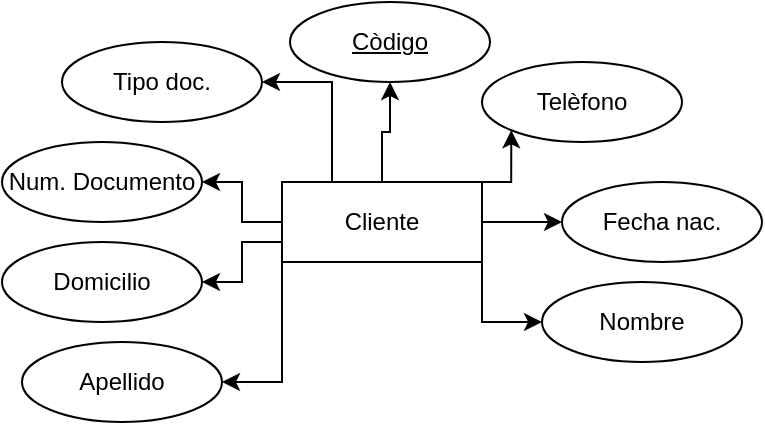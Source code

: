 <mxfile version="24.7.7">
  <diagram name="Página-1" id="P5c0FWFeJ3ZNZE-DL25P">
    <mxGraphModel dx="880" dy="484" grid="1" gridSize="10" guides="1" tooltips="1" connect="1" arrows="1" fold="1" page="1" pageScale="1" pageWidth="827" pageHeight="1169" math="0" shadow="0">
      <root>
        <mxCell id="0" />
        <mxCell id="1" parent="0" />
        <mxCell id="ef4U0fE2WmG1Bs9EdzK9-7" style="edgeStyle=orthogonalEdgeStyle;rounded=0;orthogonalLoop=1;jettySize=auto;html=1;entryX=0.5;entryY=1;entryDx=0;entryDy=0;" edge="1" parent="1" source="ef4U0fE2WmG1Bs9EdzK9-4" target="ef4U0fE2WmG1Bs9EdzK9-5">
          <mxGeometry relative="1" as="geometry" />
        </mxCell>
        <mxCell id="ef4U0fE2WmG1Bs9EdzK9-15" style="edgeStyle=orthogonalEdgeStyle;rounded=0;orthogonalLoop=1;jettySize=auto;html=1;exitX=0.25;exitY=0;exitDx=0;exitDy=0;entryX=1;entryY=0.5;entryDx=0;entryDy=0;" edge="1" parent="1" source="ef4U0fE2WmG1Bs9EdzK9-4" target="ef4U0fE2WmG1Bs9EdzK9-8">
          <mxGeometry relative="1" as="geometry" />
        </mxCell>
        <mxCell id="ef4U0fE2WmG1Bs9EdzK9-17" style="edgeStyle=orthogonalEdgeStyle;rounded=0;orthogonalLoop=1;jettySize=auto;html=1;entryX=1;entryY=0.5;entryDx=0;entryDy=0;" edge="1" parent="1" source="ef4U0fE2WmG1Bs9EdzK9-4" target="ef4U0fE2WmG1Bs9EdzK9-9">
          <mxGeometry relative="1" as="geometry" />
        </mxCell>
        <mxCell id="ef4U0fE2WmG1Bs9EdzK9-18" style="edgeStyle=orthogonalEdgeStyle;rounded=0;orthogonalLoop=1;jettySize=auto;html=1;exitX=0;exitY=0.75;exitDx=0;exitDy=0;" edge="1" parent="1" source="ef4U0fE2WmG1Bs9EdzK9-4" target="ef4U0fE2WmG1Bs9EdzK9-12">
          <mxGeometry relative="1" as="geometry" />
        </mxCell>
        <mxCell id="ef4U0fE2WmG1Bs9EdzK9-22" style="edgeStyle=orthogonalEdgeStyle;rounded=0;orthogonalLoop=1;jettySize=auto;html=1;exitX=1;exitY=0.5;exitDx=0;exitDy=0;entryX=0;entryY=0.5;entryDx=0;entryDy=0;" edge="1" parent="1" source="ef4U0fE2WmG1Bs9EdzK9-4" target="ef4U0fE2WmG1Bs9EdzK9-14">
          <mxGeometry relative="1" as="geometry" />
        </mxCell>
        <mxCell id="ef4U0fE2WmG1Bs9EdzK9-23" style="edgeStyle=orthogonalEdgeStyle;rounded=0;orthogonalLoop=1;jettySize=auto;html=1;exitX=1;exitY=0;exitDx=0;exitDy=0;entryX=0;entryY=1;entryDx=0;entryDy=0;" edge="1" parent="1" source="ef4U0fE2WmG1Bs9EdzK9-4" target="ef4U0fE2WmG1Bs9EdzK9-13">
          <mxGeometry relative="1" as="geometry" />
        </mxCell>
        <mxCell id="ef4U0fE2WmG1Bs9EdzK9-24" style="edgeStyle=orthogonalEdgeStyle;rounded=0;orthogonalLoop=1;jettySize=auto;html=1;exitX=1;exitY=1;exitDx=0;exitDy=0;entryX=0;entryY=0.5;entryDx=0;entryDy=0;" edge="1" parent="1" source="ef4U0fE2WmG1Bs9EdzK9-4" target="ef4U0fE2WmG1Bs9EdzK9-10">
          <mxGeometry relative="1" as="geometry" />
        </mxCell>
        <mxCell id="ef4U0fE2WmG1Bs9EdzK9-25" style="edgeStyle=orthogonalEdgeStyle;rounded=0;orthogonalLoop=1;jettySize=auto;html=1;exitX=0;exitY=1;exitDx=0;exitDy=0;entryX=1;entryY=0.5;entryDx=0;entryDy=0;" edge="1" parent="1" source="ef4U0fE2WmG1Bs9EdzK9-4" target="ef4U0fE2WmG1Bs9EdzK9-11">
          <mxGeometry relative="1" as="geometry" />
        </mxCell>
        <mxCell id="ef4U0fE2WmG1Bs9EdzK9-4" value="&lt;div&gt;Cliente&lt;/div&gt;" style="whiteSpace=wrap;html=1;align=center;labelPosition=center;verticalLabelPosition=middle;verticalAlign=middle;" vertex="1" parent="1">
          <mxGeometry x="360" y="240" width="100" height="40" as="geometry" />
        </mxCell>
        <mxCell id="ef4U0fE2WmG1Bs9EdzK9-5" value="&lt;div&gt;Còdigo&lt;/div&gt;" style="ellipse;whiteSpace=wrap;html=1;align=center;fontStyle=4;" vertex="1" parent="1">
          <mxGeometry x="364" y="150" width="100" height="40" as="geometry" />
        </mxCell>
        <mxCell id="ef4U0fE2WmG1Bs9EdzK9-8" value="&lt;div&gt;Tipo doc.&lt;/div&gt;" style="ellipse;whiteSpace=wrap;html=1;align=center;" vertex="1" parent="1">
          <mxGeometry x="250" y="170" width="100" height="40" as="geometry" />
        </mxCell>
        <mxCell id="ef4U0fE2WmG1Bs9EdzK9-9" value="Num. Documento" style="ellipse;whiteSpace=wrap;html=1;align=center;" vertex="1" parent="1">
          <mxGeometry x="220" y="220" width="100" height="40" as="geometry" />
        </mxCell>
        <mxCell id="ef4U0fE2WmG1Bs9EdzK9-10" value="&lt;div&gt;Nombre&lt;br&gt;&lt;/div&gt;" style="ellipse;whiteSpace=wrap;html=1;align=center;" vertex="1" parent="1">
          <mxGeometry x="490" y="290" width="100" height="40" as="geometry" />
        </mxCell>
        <mxCell id="ef4U0fE2WmG1Bs9EdzK9-11" value="&lt;div&gt;Apellido&lt;/div&gt;" style="ellipse;whiteSpace=wrap;html=1;align=center;" vertex="1" parent="1">
          <mxGeometry x="230" y="320" width="100" height="40" as="geometry" />
        </mxCell>
        <mxCell id="ef4U0fE2WmG1Bs9EdzK9-12" value="&lt;div&gt;Domicilio&lt;/div&gt;" style="ellipse;whiteSpace=wrap;html=1;align=center;" vertex="1" parent="1">
          <mxGeometry x="220" y="270" width="100" height="40" as="geometry" />
        </mxCell>
        <mxCell id="ef4U0fE2WmG1Bs9EdzK9-13" value="Telèfono" style="ellipse;whiteSpace=wrap;html=1;align=center;" vertex="1" parent="1">
          <mxGeometry x="460" y="180" width="100" height="40" as="geometry" />
        </mxCell>
        <mxCell id="ef4U0fE2WmG1Bs9EdzK9-14" value="Fecha nac." style="ellipse;whiteSpace=wrap;html=1;align=center;" vertex="1" parent="1">
          <mxGeometry x="500" y="240" width="100" height="40" as="geometry" />
        </mxCell>
      </root>
    </mxGraphModel>
  </diagram>
</mxfile>
